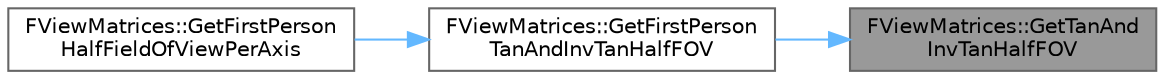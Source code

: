 digraph "FViewMatrices::GetTanAndInvTanHalfFOV"
{
 // INTERACTIVE_SVG=YES
 // LATEX_PDF_SIZE
  bgcolor="transparent";
  edge [fontname=Helvetica,fontsize=10,labelfontname=Helvetica,labelfontsize=10];
  node [fontname=Helvetica,fontsize=10,shape=box,height=0.2,width=0.4];
  rankdir="RL";
  Node1 [id="Node000001",label="FViewMatrices::GetTanAnd\lInvTanHalfFOV",height=0.2,width=0.4,color="gray40", fillcolor="grey60", style="filled", fontcolor="black",tooltip=" "];
  Node1 -> Node2 [id="edge1_Node000001_Node000002",dir="back",color="steelblue1",style="solid",tooltip=" "];
  Node2 [id="Node000002",label="FViewMatrices::GetFirstPerson\lTanAndInvTanHalfFOV",height=0.2,width=0.4,color="grey40", fillcolor="white", style="filled",URL="$d4/da9/structFViewMatrices.html#a32af146e1d04cffd5e9a2d85b4dde688",tooltip=" "];
  Node2 -> Node3 [id="edge2_Node000002_Node000003",dir="back",color="steelblue1",style="solid",tooltip=" "];
  Node3 [id="Node000003",label="FViewMatrices::GetFirstPerson\lHalfFieldOfViewPerAxis",height=0.2,width=0.4,color="grey40", fillcolor="white", style="filled",URL="$d4/da9/structFViewMatrices.html#ac06d512d9b20bd99299c44115385ee3c",tooltip=" "];
}
